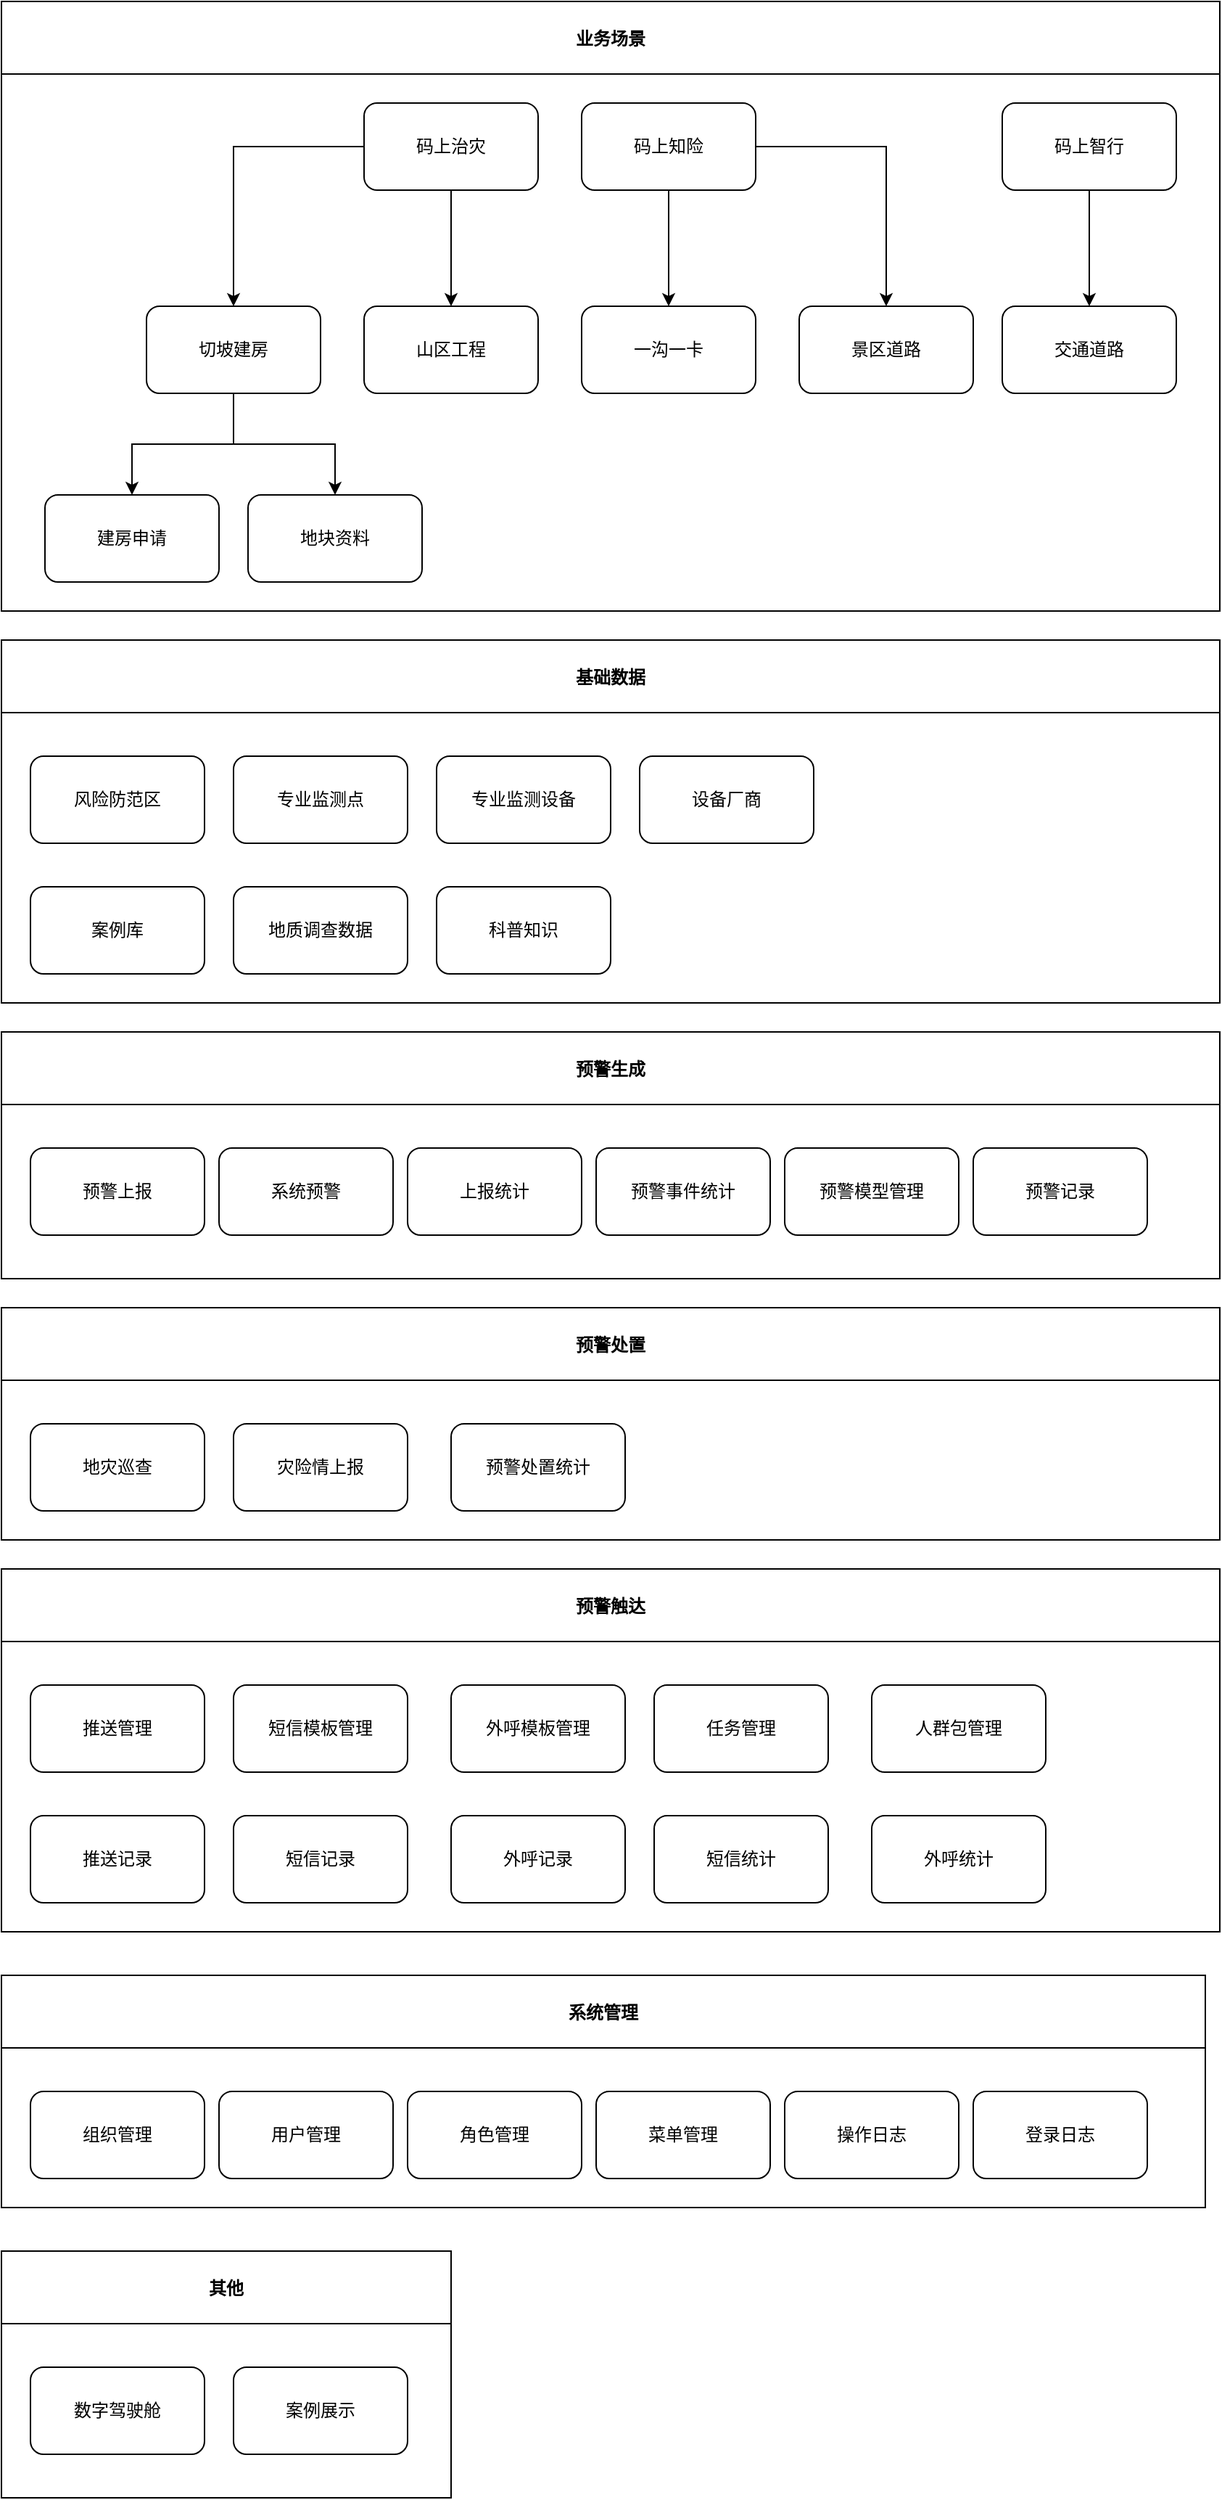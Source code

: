 <mxfile version="15.6.5" type="github">
  <diagram id="kn4RItxIjhbV55qoLQgQ" name="Page-1">
    <mxGraphModel dx="2249" dy="1963" grid="1" gridSize="10" guides="1" tooltips="1" connect="1" arrows="1" fold="1" page="1" pageScale="1" pageWidth="827" pageHeight="1169" math="0" shadow="0">
      <root>
        <mxCell id="0" />
        <mxCell id="1" parent="0" />
        <mxCell id="KBvXtt3DKamvC6KUMFuS-26" value="业务场景" style="swimlane;fontColor=default;strokeColor=default;fillColor=default;startSize=50;" vertex="1" parent="1">
          <mxGeometry x="-180" y="-740" width="840" height="420" as="geometry" />
        </mxCell>
        <mxCell id="KBvXtt3DKamvC6KUMFuS-1" value="码上治灾" style="rounded=1;whiteSpace=wrap;html=1;fillColor=default;strokeColor=default;fontColor=default;labelBackgroundColor=default;" vertex="1" parent="KBvXtt3DKamvC6KUMFuS-26">
          <mxGeometry x="250" y="70" width="120" height="60" as="geometry" />
        </mxCell>
        <mxCell id="KBvXtt3DKamvC6KUMFuS-2" value="切坡建房" style="whiteSpace=wrap;html=1;rounded=1;fillColor=default;strokeColor=default;fontColor=default;labelBackgroundColor=default;" vertex="1" parent="KBvXtt3DKamvC6KUMFuS-26">
          <mxGeometry x="100" y="210" width="120" height="60" as="geometry" />
        </mxCell>
        <mxCell id="KBvXtt3DKamvC6KUMFuS-3" value="" style="edgeStyle=orthogonalEdgeStyle;rounded=0;orthogonalLoop=1;jettySize=auto;html=1;fontColor=default;strokeColor=default;labelBackgroundColor=default;fillColor=default;" edge="1" parent="KBvXtt3DKamvC6KUMFuS-26" source="KBvXtt3DKamvC6KUMFuS-1" target="KBvXtt3DKamvC6KUMFuS-2">
          <mxGeometry relative="1" as="geometry" />
        </mxCell>
        <mxCell id="KBvXtt3DKamvC6KUMFuS-4" value="山区工程" style="whiteSpace=wrap;html=1;rounded=1;strokeColor=default;labelBackgroundColor=default;fontColor=default;fillColor=default;" vertex="1" parent="KBvXtt3DKamvC6KUMFuS-26">
          <mxGeometry x="250" y="210" width="120" height="60" as="geometry" />
        </mxCell>
        <mxCell id="KBvXtt3DKamvC6KUMFuS-5" value="" style="edgeStyle=orthogonalEdgeStyle;rounded=0;orthogonalLoop=1;jettySize=auto;html=1;fontColor=default;strokeColor=default;labelBackgroundColor=default;fillColor=default;" edge="1" parent="KBvXtt3DKamvC6KUMFuS-26" source="KBvXtt3DKamvC6KUMFuS-1" target="KBvXtt3DKamvC6KUMFuS-4">
          <mxGeometry relative="1" as="geometry" />
        </mxCell>
        <mxCell id="KBvXtt3DKamvC6KUMFuS-6" value="码上知险" style="rounded=1;whiteSpace=wrap;html=1;fillColor=default;strokeColor=default;fontColor=default;labelBackgroundColor=default;" vertex="1" parent="KBvXtt3DKamvC6KUMFuS-26">
          <mxGeometry x="400" y="70" width="120" height="60" as="geometry" />
        </mxCell>
        <mxCell id="KBvXtt3DKamvC6KUMFuS-7" value="一沟一卡" style="whiteSpace=wrap;html=1;rounded=1;strokeColor=default;labelBackgroundColor=default;fontColor=default;fillColor=default;" vertex="1" parent="KBvXtt3DKamvC6KUMFuS-26">
          <mxGeometry x="400" y="210" width="120" height="60" as="geometry" />
        </mxCell>
        <mxCell id="KBvXtt3DKamvC6KUMFuS-8" value="" style="edgeStyle=orthogonalEdgeStyle;rounded=0;orthogonalLoop=1;jettySize=auto;html=1;fontColor=default;strokeColor=default;labelBackgroundColor=default;fillColor=default;" edge="1" parent="KBvXtt3DKamvC6KUMFuS-26" source="KBvXtt3DKamvC6KUMFuS-6" target="KBvXtt3DKamvC6KUMFuS-7">
          <mxGeometry relative="1" as="geometry" />
        </mxCell>
        <mxCell id="KBvXtt3DKamvC6KUMFuS-9" value="景区道路" style="whiteSpace=wrap;html=1;rounded=1;fillColor=default;strokeColor=default;fontColor=default;labelBackgroundColor=default;" vertex="1" parent="KBvXtt3DKamvC6KUMFuS-26">
          <mxGeometry x="550" y="210" width="120" height="60" as="geometry" />
        </mxCell>
        <mxCell id="KBvXtt3DKamvC6KUMFuS-10" value="" style="edgeStyle=orthogonalEdgeStyle;rounded=0;orthogonalLoop=1;jettySize=auto;html=1;fontColor=default;strokeColor=default;labelBackgroundColor=default;fillColor=default;" edge="1" parent="KBvXtt3DKamvC6KUMFuS-26" source="KBvXtt3DKamvC6KUMFuS-6" target="KBvXtt3DKamvC6KUMFuS-9">
          <mxGeometry relative="1" as="geometry" />
        </mxCell>
        <mxCell id="KBvXtt3DKamvC6KUMFuS-11" value="码上智行" style="rounded=1;whiteSpace=wrap;html=1;fillColor=default;strokeColor=default;fontColor=default;labelBackgroundColor=default;" vertex="1" parent="KBvXtt3DKamvC6KUMFuS-26">
          <mxGeometry x="690" y="70" width="120" height="60" as="geometry" />
        </mxCell>
        <mxCell id="KBvXtt3DKamvC6KUMFuS-12" value="交通道路" style="whiteSpace=wrap;html=1;rounded=1;strokeColor=default;labelBackgroundColor=default;fontColor=default;fillColor=default;" vertex="1" parent="KBvXtt3DKamvC6KUMFuS-26">
          <mxGeometry x="690" y="210" width="120" height="60" as="geometry" />
        </mxCell>
        <mxCell id="KBvXtt3DKamvC6KUMFuS-13" value="" style="edgeStyle=orthogonalEdgeStyle;rounded=0;orthogonalLoop=1;jettySize=auto;html=1;fontColor=default;strokeColor=default;labelBackgroundColor=default;fillColor=default;" edge="1" parent="KBvXtt3DKamvC6KUMFuS-26" source="KBvXtt3DKamvC6KUMFuS-11" target="KBvXtt3DKamvC6KUMFuS-12">
          <mxGeometry relative="1" as="geometry" />
        </mxCell>
        <mxCell id="KBvXtt3DKamvC6KUMFuS-16" value="地块资料" style="whiteSpace=wrap;html=1;rounded=1;fillColor=default;strokeColor=default;fontColor=default;labelBackgroundColor=default;" vertex="1" parent="KBvXtt3DKamvC6KUMFuS-26">
          <mxGeometry x="170" y="340" width="120" height="60" as="geometry" />
        </mxCell>
        <mxCell id="KBvXtt3DKamvC6KUMFuS-17" value="" style="edgeStyle=orthogonalEdgeStyle;rounded=0;orthogonalLoop=1;jettySize=auto;html=1;fontColor=default;strokeColor=default;labelBackgroundColor=default;fillColor=default;" edge="1" parent="KBvXtt3DKamvC6KUMFuS-26" source="KBvXtt3DKamvC6KUMFuS-2" target="KBvXtt3DKamvC6KUMFuS-16">
          <mxGeometry relative="1" as="geometry" />
        </mxCell>
        <mxCell id="KBvXtt3DKamvC6KUMFuS-29" value="&lt;span&gt;建房申请&lt;/span&gt;" style="whiteSpace=wrap;html=1;rounded=1;labelBackgroundColor=default;fillColor=default;strokeColor=default;fontColor=default;" vertex="1" parent="KBvXtt3DKamvC6KUMFuS-26">
          <mxGeometry x="30" y="340" width="120" height="60" as="geometry" />
        </mxCell>
        <mxCell id="KBvXtt3DKamvC6KUMFuS-30" value="" style="edgeStyle=orthogonalEdgeStyle;rounded=0;orthogonalLoop=1;jettySize=auto;html=1;labelBackgroundColor=default;fontColor=default;strokeColor=default;fillColor=default;" edge="1" parent="KBvXtt3DKamvC6KUMFuS-26" source="KBvXtt3DKamvC6KUMFuS-2" target="KBvXtt3DKamvC6KUMFuS-29">
          <mxGeometry relative="1" as="geometry" />
        </mxCell>
        <mxCell id="KBvXtt3DKamvC6KUMFuS-31" value="基础数据" style="swimlane;fontColor=default;strokeColor=default;fillColor=default;startSize=50;" vertex="1" parent="1">
          <mxGeometry x="-180" y="-300" width="840" height="250" as="geometry" />
        </mxCell>
        <mxCell id="KBvXtt3DKamvC6KUMFuS-49" value="风险防范区" style="rounded=1;whiteSpace=wrap;html=1;labelBackgroundColor=default;fontColor=default;strokeColor=default;fillColor=default;" vertex="1" parent="KBvXtt3DKamvC6KUMFuS-31">
          <mxGeometry x="20" y="80" width="120" height="60" as="geometry" />
        </mxCell>
        <mxCell id="KBvXtt3DKamvC6KUMFuS-50" value="专业监测点" style="rounded=1;whiteSpace=wrap;html=1;labelBackgroundColor=default;fontColor=default;strokeColor=default;fillColor=default;" vertex="1" parent="KBvXtt3DKamvC6KUMFuS-31">
          <mxGeometry x="160" y="80" width="120" height="60" as="geometry" />
        </mxCell>
        <mxCell id="KBvXtt3DKamvC6KUMFuS-51" value="专业监测设备" style="rounded=1;whiteSpace=wrap;html=1;labelBackgroundColor=default;fontColor=default;strokeColor=default;fillColor=default;" vertex="1" parent="KBvXtt3DKamvC6KUMFuS-31">
          <mxGeometry x="300" y="80" width="120" height="60" as="geometry" />
        </mxCell>
        <mxCell id="KBvXtt3DKamvC6KUMFuS-52" value="设备厂商" style="rounded=1;whiteSpace=wrap;html=1;labelBackgroundColor=default;fontColor=default;strokeColor=default;fillColor=default;" vertex="1" parent="KBvXtt3DKamvC6KUMFuS-31">
          <mxGeometry x="440" y="80" width="120" height="60" as="geometry" />
        </mxCell>
        <mxCell id="KBvXtt3DKamvC6KUMFuS-53" value="案例库" style="rounded=1;whiteSpace=wrap;html=1;labelBackgroundColor=default;fontColor=default;strokeColor=default;fillColor=default;" vertex="1" parent="KBvXtt3DKamvC6KUMFuS-31">
          <mxGeometry x="20" y="170" width="120" height="60" as="geometry" />
        </mxCell>
        <mxCell id="KBvXtt3DKamvC6KUMFuS-54" value="地质调查数据" style="rounded=1;whiteSpace=wrap;html=1;labelBackgroundColor=default;fontColor=default;strokeColor=default;fillColor=default;" vertex="1" parent="KBvXtt3DKamvC6KUMFuS-31">
          <mxGeometry x="160" y="170" width="120" height="60" as="geometry" />
        </mxCell>
        <mxCell id="KBvXtt3DKamvC6KUMFuS-55" value="科普知识" style="rounded=1;whiteSpace=wrap;html=1;labelBackgroundColor=default;fontColor=default;strokeColor=default;fillColor=default;" vertex="1" parent="KBvXtt3DKamvC6KUMFuS-31">
          <mxGeometry x="300" y="170" width="120" height="60" as="geometry" />
        </mxCell>
        <mxCell id="KBvXtt3DKamvC6KUMFuS-56" value="预警生成" style="swimlane;fontColor=default;strokeColor=default;fillColor=default;startSize=50;" vertex="1" parent="1">
          <mxGeometry x="-180" y="-30" width="840" height="170" as="geometry" />
        </mxCell>
        <mxCell id="KBvXtt3DKamvC6KUMFuS-57" value="系统预警" style="rounded=1;whiteSpace=wrap;html=1;labelBackgroundColor=default;fontColor=default;strokeColor=default;fillColor=default;" vertex="1" parent="KBvXtt3DKamvC6KUMFuS-56">
          <mxGeometry x="150" y="80" width="120" height="60" as="geometry" />
        </mxCell>
        <mxCell id="KBvXtt3DKamvC6KUMFuS-64" value="预警上报" style="rounded=1;whiteSpace=wrap;html=1;labelBackgroundColor=default;fontColor=default;strokeColor=default;fillColor=default;" vertex="1" parent="KBvXtt3DKamvC6KUMFuS-56">
          <mxGeometry x="20" y="80" width="120" height="60" as="geometry" />
        </mxCell>
        <mxCell id="KBvXtt3DKamvC6KUMFuS-68" value="上报统计" style="rounded=1;whiteSpace=wrap;html=1;labelBackgroundColor=default;fontColor=default;strokeColor=default;fillColor=default;" vertex="1" parent="KBvXtt3DKamvC6KUMFuS-56">
          <mxGeometry x="280" y="80" width="120" height="60" as="geometry" />
        </mxCell>
        <mxCell id="KBvXtt3DKamvC6KUMFuS-69" value="预警事件统计" style="rounded=1;whiteSpace=wrap;html=1;labelBackgroundColor=default;fontColor=default;strokeColor=default;fillColor=default;" vertex="1" parent="KBvXtt3DKamvC6KUMFuS-56">
          <mxGeometry x="410" y="80" width="120" height="60" as="geometry" />
        </mxCell>
        <mxCell id="KBvXtt3DKamvC6KUMFuS-70" value="预警模型管理" style="rounded=1;whiteSpace=wrap;html=1;labelBackgroundColor=default;fontColor=default;strokeColor=default;fillColor=default;" vertex="1" parent="KBvXtt3DKamvC6KUMFuS-56">
          <mxGeometry x="540" y="80" width="120" height="60" as="geometry" />
        </mxCell>
        <mxCell id="KBvXtt3DKamvC6KUMFuS-71" value="预警记录" style="rounded=1;whiteSpace=wrap;html=1;labelBackgroundColor=default;fontColor=default;strokeColor=default;fillColor=default;" vertex="1" parent="KBvXtt3DKamvC6KUMFuS-56">
          <mxGeometry x="670" y="80" width="120" height="60" as="geometry" />
        </mxCell>
        <mxCell id="KBvXtt3DKamvC6KUMFuS-65" value="预警处置" style="swimlane;fontColor=default;strokeColor=default;fillColor=default;startSize=50;" vertex="1" parent="1">
          <mxGeometry x="-180" y="160" width="840" height="160" as="geometry" />
        </mxCell>
        <mxCell id="KBvXtt3DKamvC6KUMFuS-66" value="灾险情上报" style="rounded=1;whiteSpace=wrap;html=1;labelBackgroundColor=default;fontColor=default;strokeColor=default;fillColor=default;" vertex="1" parent="KBvXtt3DKamvC6KUMFuS-65">
          <mxGeometry x="160" y="80" width="120" height="60" as="geometry" />
        </mxCell>
        <mxCell id="KBvXtt3DKamvC6KUMFuS-67" value="地灾巡查" style="rounded=1;whiteSpace=wrap;html=1;labelBackgroundColor=default;fontColor=default;strokeColor=default;fillColor=default;" vertex="1" parent="KBvXtt3DKamvC6KUMFuS-65">
          <mxGeometry x="20" y="80" width="120" height="60" as="geometry" />
        </mxCell>
        <mxCell id="KBvXtt3DKamvC6KUMFuS-72" value="预警处置统计" style="rounded=1;whiteSpace=wrap;html=1;labelBackgroundColor=default;fontColor=default;strokeColor=default;fillColor=default;" vertex="1" parent="KBvXtt3DKamvC6KUMFuS-65">
          <mxGeometry x="310" y="80" width="120" height="60" as="geometry" />
        </mxCell>
        <mxCell id="KBvXtt3DKamvC6KUMFuS-73" value="预警触达" style="swimlane;fontColor=default;strokeColor=default;fillColor=default;startSize=50;" vertex="1" parent="1">
          <mxGeometry x="-180" y="340" width="840" height="250" as="geometry" />
        </mxCell>
        <mxCell id="KBvXtt3DKamvC6KUMFuS-74" value="短信模板管理" style="rounded=1;whiteSpace=wrap;html=1;labelBackgroundColor=default;fontColor=default;strokeColor=default;fillColor=default;" vertex="1" parent="KBvXtt3DKamvC6KUMFuS-73">
          <mxGeometry x="160" y="80" width="120" height="60" as="geometry" />
        </mxCell>
        <mxCell id="KBvXtt3DKamvC6KUMFuS-75" value="推送管理" style="rounded=1;whiteSpace=wrap;html=1;labelBackgroundColor=default;fontColor=default;strokeColor=default;fillColor=default;" vertex="1" parent="KBvXtt3DKamvC6KUMFuS-73">
          <mxGeometry x="20" y="80" width="120" height="60" as="geometry" />
        </mxCell>
        <mxCell id="KBvXtt3DKamvC6KUMFuS-76" value="外呼模板管理" style="rounded=1;whiteSpace=wrap;html=1;labelBackgroundColor=default;fontColor=default;strokeColor=default;fillColor=default;" vertex="1" parent="KBvXtt3DKamvC6KUMFuS-73">
          <mxGeometry x="310" y="80" width="120" height="60" as="geometry" />
        </mxCell>
        <mxCell id="KBvXtt3DKamvC6KUMFuS-77" value="任务管理" style="rounded=1;whiteSpace=wrap;html=1;labelBackgroundColor=default;fontColor=default;strokeColor=default;fillColor=default;" vertex="1" parent="KBvXtt3DKamvC6KUMFuS-73">
          <mxGeometry x="450" y="80" width="120" height="60" as="geometry" />
        </mxCell>
        <mxCell id="KBvXtt3DKamvC6KUMFuS-78" value="人群包管理" style="rounded=1;whiteSpace=wrap;html=1;labelBackgroundColor=default;fontColor=default;strokeColor=default;fillColor=default;" vertex="1" parent="KBvXtt3DKamvC6KUMFuS-73">
          <mxGeometry x="600" y="80" width="120" height="60" as="geometry" />
        </mxCell>
        <mxCell id="KBvXtt3DKamvC6KUMFuS-79" value="短信记录" style="rounded=1;whiteSpace=wrap;html=1;labelBackgroundColor=default;fontColor=default;strokeColor=default;fillColor=default;" vertex="1" parent="KBvXtt3DKamvC6KUMFuS-73">
          <mxGeometry x="160" y="170" width="120" height="60" as="geometry" />
        </mxCell>
        <mxCell id="KBvXtt3DKamvC6KUMFuS-80" value="外呼记录" style="rounded=1;whiteSpace=wrap;html=1;labelBackgroundColor=default;fontColor=default;strokeColor=default;fillColor=default;" vertex="1" parent="KBvXtt3DKamvC6KUMFuS-73">
          <mxGeometry x="310" y="170" width="120" height="60" as="geometry" />
        </mxCell>
        <mxCell id="KBvXtt3DKamvC6KUMFuS-81" value="推送记录" style="rounded=1;whiteSpace=wrap;html=1;labelBackgroundColor=default;fontColor=default;strokeColor=default;fillColor=default;" vertex="1" parent="KBvXtt3DKamvC6KUMFuS-73">
          <mxGeometry x="20" y="170" width="120" height="60" as="geometry" />
        </mxCell>
        <mxCell id="KBvXtt3DKamvC6KUMFuS-82" value="短信统计" style="rounded=1;whiteSpace=wrap;html=1;labelBackgroundColor=default;fontColor=default;strokeColor=default;fillColor=default;" vertex="1" parent="KBvXtt3DKamvC6KUMFuS-73">
          <mxGeometry x="450" y="170" width="120" height="60" as="geometry" />
        </mxCell>
        <mxCell id="KBvXtt3DKamvC6KUMFuS-83" value="外呼统计" style="rounded=1;whiteSpace=wrap;html=1;labelBackgroundColor=default;fontColor=default;strokeColor=default;fillColor=default;" vertex="1" parent="KBvXtt3DKamvC6KUMFuS-73">
          <mxGeometry x="600" y="170" width="120" height="60" as="geometry" />
        </mxCell>
        <mxCell id="KBvXtt3DKamvC6KUMFuS-84" value="其他" style="swimlane;fontColor=default;strokeColor=default;fillColor=default;startSize=50;" vertex="1" parent="1">
          <mxGeometry x="-180" y="810" width="310" height="170" as="geometry" />
        </mxCell>
        <mxCell id="KBvXtt3DKamvC6KUMFuS-85" value="案例展示" style="rounded=1;whiteSpace=wrap;html=1;labelBackgroundColor=default;fontColor=default;strokeColor=default;fillColor=default;" vertex="1" parent="KBvXtt3DKamvC6KUMFuS-84">
          <mxGeometry x="160" y="80" width="120" height="60" as="geometry" />
        </mxCell>
        <mxCell id="KBvXtt3DKamvC6KUMFuS-86" value="数字驾驶舱" style="rounded=1;whiteSpace=wrap;html=1;labelBackgroundColor=default;fontColor=default;strokeColor=default;fillColor=default;" vertex="1" parent="KBvXtt3DKamvC6KUMFuS-84">
          <mxGeometry x="20" y="80" width="120" height="60" as="geometry" />
        </mxCell>
        <mxCell id="KBvXtt3DKamvC6KUMFuS-96" value="系统管理" style="swimlane;fontColor=default;strokeColor=default;fillColor=default;startSize=50;" vertex="1" parent="1">
          <mxGeometry x="-180" y="620" width="830" height="160" as="geometry" />
        </mxCell>
        <mxCell id="KBvXtt3DKamvC6KUMFuS-97" value="用户管理" style="rounded=1;whiteSpace=wrap;html=1;labelBackgroundColor=default;fontColor=default;strokeColor=default;fillColor=default;" vertex="1" parent="KBvXtt3DKamvC6KUMFuS-96">
          <mxGeometry x="150" y="80" width="120" height="60" as="geometry" />
        </mxCell>
        <mxCell id="KBvXtt3DKamvC6KUMFuS-98" value="组织管理" style="rounded=1;whiteSpace=wrap;html=1;labelBackgroundColor=default;fontColor=default;strokeColor=default;fillColor=default;" vertex="1" parent="KBvXtt3DKamvC6KUMFuS-96">
          <mxGeometry x="20" y="80" width="120" height="60" as="geometry" />
        </mxCell>
        <mxCell id="KBvXtt3DKamvC6KUMFuS-99" value="角色管理" style="rounded=1;whiteSpace=wrap;html=1;labelBackgroundColor=default;fontColor=default;strokeColor=default;fillColor=default;" vertex="1" parent="KBvXtt3DKamvC6KUMFuS-96">
          <mxGeometry x="280" y="80" width="120" height="60" as="geometry" />
        </mxCell>
        <mxCell id="KBvXtt3DKamvC6KUMFuS-100" value="菜单管理" style="rounded=1;whiteSpace=wrap;html=1;labelBackgroundColor=default;fontColor=default;strokeColor=default;fillColor=default;" vertex="1" parent="KBvXtt3DKamvC6KUMFuS-96">
          <mxGeometry x="410" y="80" width="120" height="60" as="geometry" />
        </mxCell>
        <mxCell id="KBvXtt3DKamvC6KUMFuS-101" value="操作日志" style="rounded=1;whiteSpace=wrap;html=1;labelBackgroundColor=default;fontColor=default;strokeColor=default;fillColor=default;" vertex="1" parent="KBvXtt3DKamvC6KUMFuS-96">
          <mxGeometry x="540" y="80" width="120" height="60" as="geometry" />
        </mxCell>
        <mxCell id="KBvXtt3DKamvC6KUMFuS-102" value="登录日志" style="rounded=1;whiteSpace=wrap;html=1;labelBackgroundColor=default;fontColor=default;strokeColor=default;fillColor=default;" vertex="1" parent="KBvXtt3DKamvC6KUMFuS-96">
          <mxGeometry x="670" y="80" width="120" height="60" as="geometry" />
        </mxCell>
      </root>
    </mxGraphModel>
  </diagram>
</mxfile>

